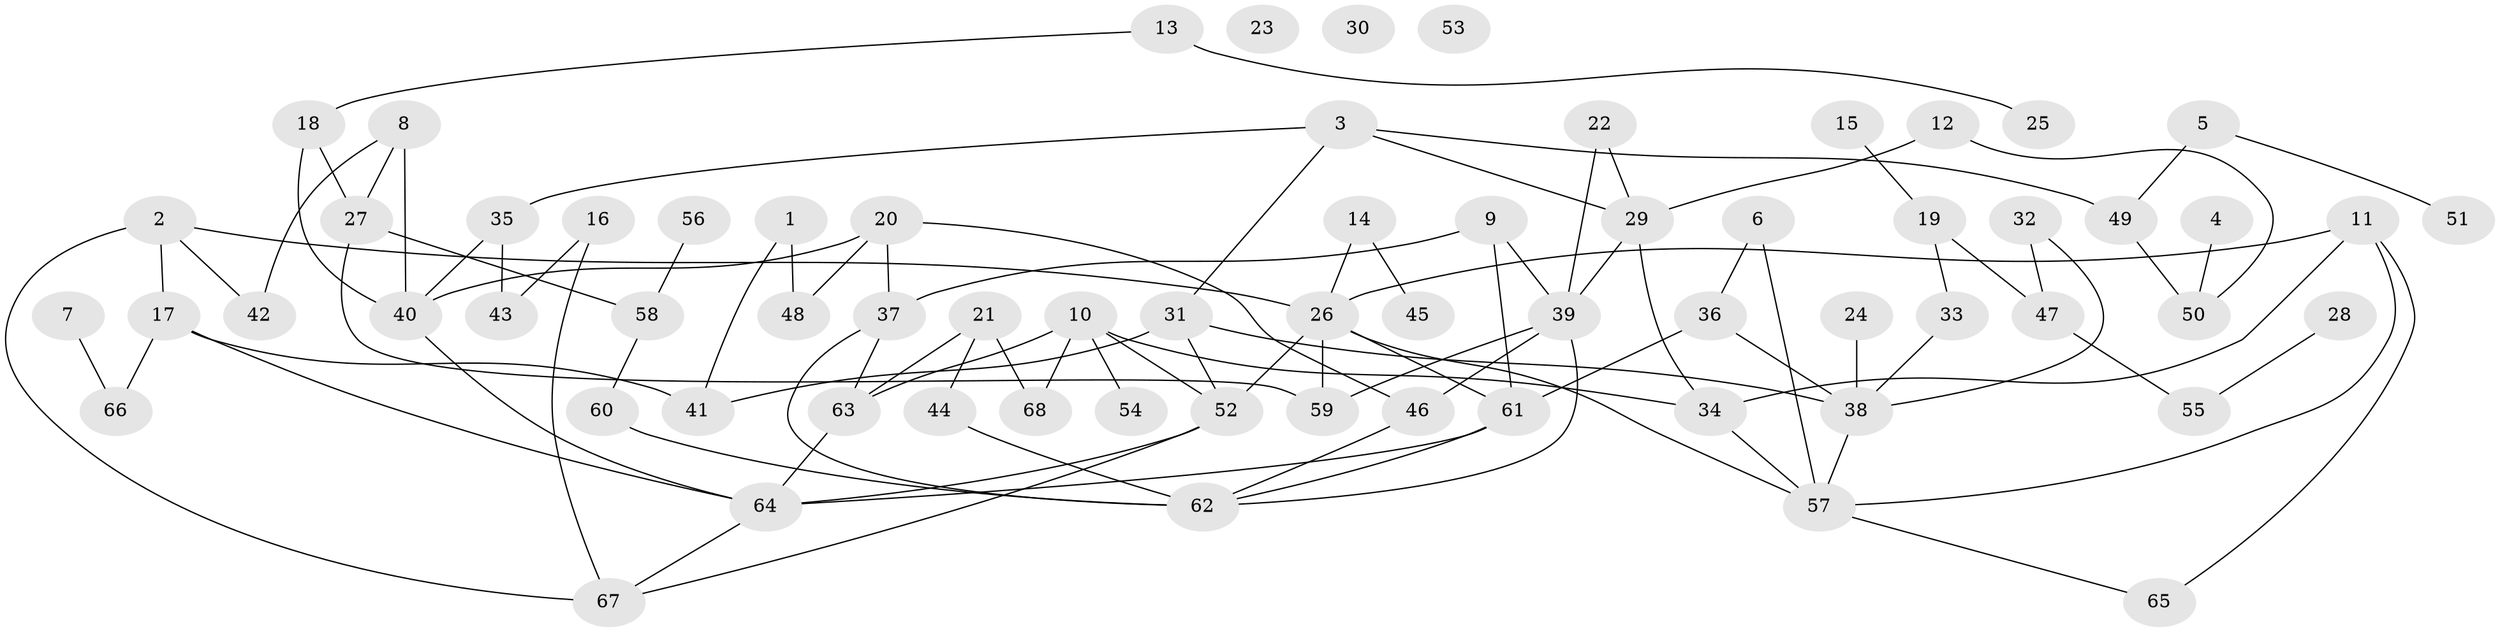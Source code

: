 // coarse degree distribution, {0: 0.08823529411764706, 1: 0.20588235294117646, 7: 0.058823529411764705, 4: 0.20588235294117646, 3: 0.17647058823529413, 2: 0.14705882352941177, 8: 0.029411764705882353, 5: 0.08823529411764706}
// Generated by graph-tools (version 1.1) at 2025/42/03/04/25 21:42:48]
// undirected, 68 vertices, 98 edges
graph export_dot {
graph [start="1"]
  node [color=gray90,style=filled];
  1;
  2;
  3;
  4;
  5;
  6;
  7;
  8;
  9;
  10;
  11;
  12;
  13;
  14;
  15;
  16;
  17;
  18;
  19;
  20;
  21;
  22;
  23;
  24;
  25;
  26;
  27;
  28;
  29;
  30;
  31;
  32;
  33;
  34;
  35;
  36;
  37;
  38;
  39;
  40;
  41;
  42;
  43;
  44;
  45;
  46;
  47;
  48;
  49;
  50;
  51;
  52;
  53;
  54;
  55;
  56;
  57;
  58;
  59;
  60;
  61;
  62;
  63;
  64;
  65;
  66;
  67;
  68;
  1 -- 41;
  1 -- 48;
  2 -- 17;
  2 -- 26;
  2 -- 42;
  2 -- 67;
  3 -- 29;
  3 -- 31;
  3 -- 35;
  3 -- 49;
  4 -- 50;
  5 -- 49;
  5 -- 51;
  6 -- 36;
  6 -- 57;
  7 -- 66;
  8 -- 27;
  8 -- 40;
  8 -- 42;
  9 -- 37;
  9 -- 39;
  9 -- 61;
  10 -- 34;
  10 -- 52;
  10 -- 54;
  10 -- 63;
  10 -- 68;
  11 -- 26;
  11 -- 34;
  11 -- 57;
  11 -- 65;
  12 -- 29;
  12 -- 50;
  13 -- 18;
  13 -- 25;
  14 -- 26;
  14 -- 45;
  15 -- 19;
  16 -- 43;
  16 -- 67;
  17 -- 41;
  17 -- 64;
  17 -- 66;
  18 -- 27;
  18 -- 40;
  19 -- 33;
  19 -- 47;
  20 -- 37;
  20 -- 40;
  20 -- 46;
  20 -- 48;
  21 -- 44;
  21 -- 63;
  21 -- 68;
  22 -- 29;
  22 -- 39;
  24 -- 38;
  26 -- 52;
  26 -- 57;
  26 -- 59;
  26 -- 61;
  27 -- 58;
  27 -- 59;
  28 -- 55;
  29 -- 34;
  29 -- 39;
  31 -- 38;
  31 -- 41;
  31 -- 52;
  32 -- 38;
  32 -- 47;
  33 -- 38;
  34 -- 57;
  35 -- 40;
  35 -- 43;
  36 -- 38;
  36 -- 61;
  37 -- 62;
  37 -- 63;
  38 -- 57;
  39 -- 46;
  39 -- 59;
  39 -- 62;
  40 -- 64;
  44 -- 62;
  46 -- 62;
  47 -- 55;
  49 -- 50;
  52 -- 64;
  52 -- 67;
  56 -- 58;
  57 -- 65;
  58 -- 60;
  60 -- 62;
  61 -- 62;
  61 -- 64;
  63 -- 64;
  64 -- 67;
}

